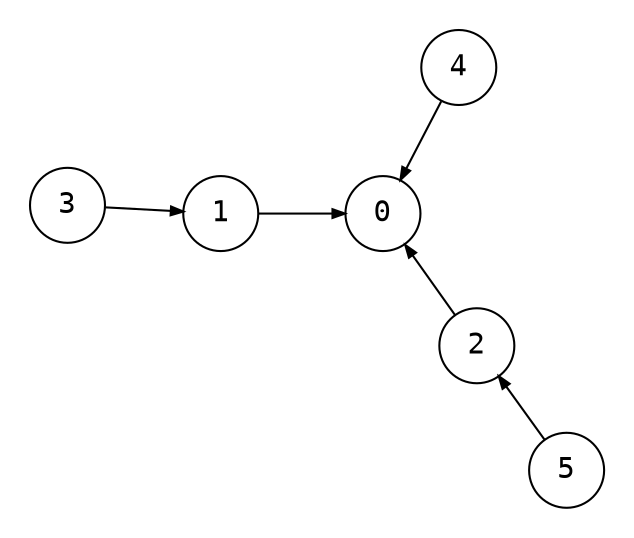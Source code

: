 digraph {
    node [shape=circle, fontname="monospace"; fixedsize=true, width="0.5"];
    edge [arrowsize=0.6];
    layout=neato;
    scale=1.0;
    mode="sgd";
    maxiter=100000;
    normalize=true;
    pad=0.2;

    1 -> 0;
    2 -> 0;
    3 -> 1;
    4 -> 0;
    5 -> 2;
}